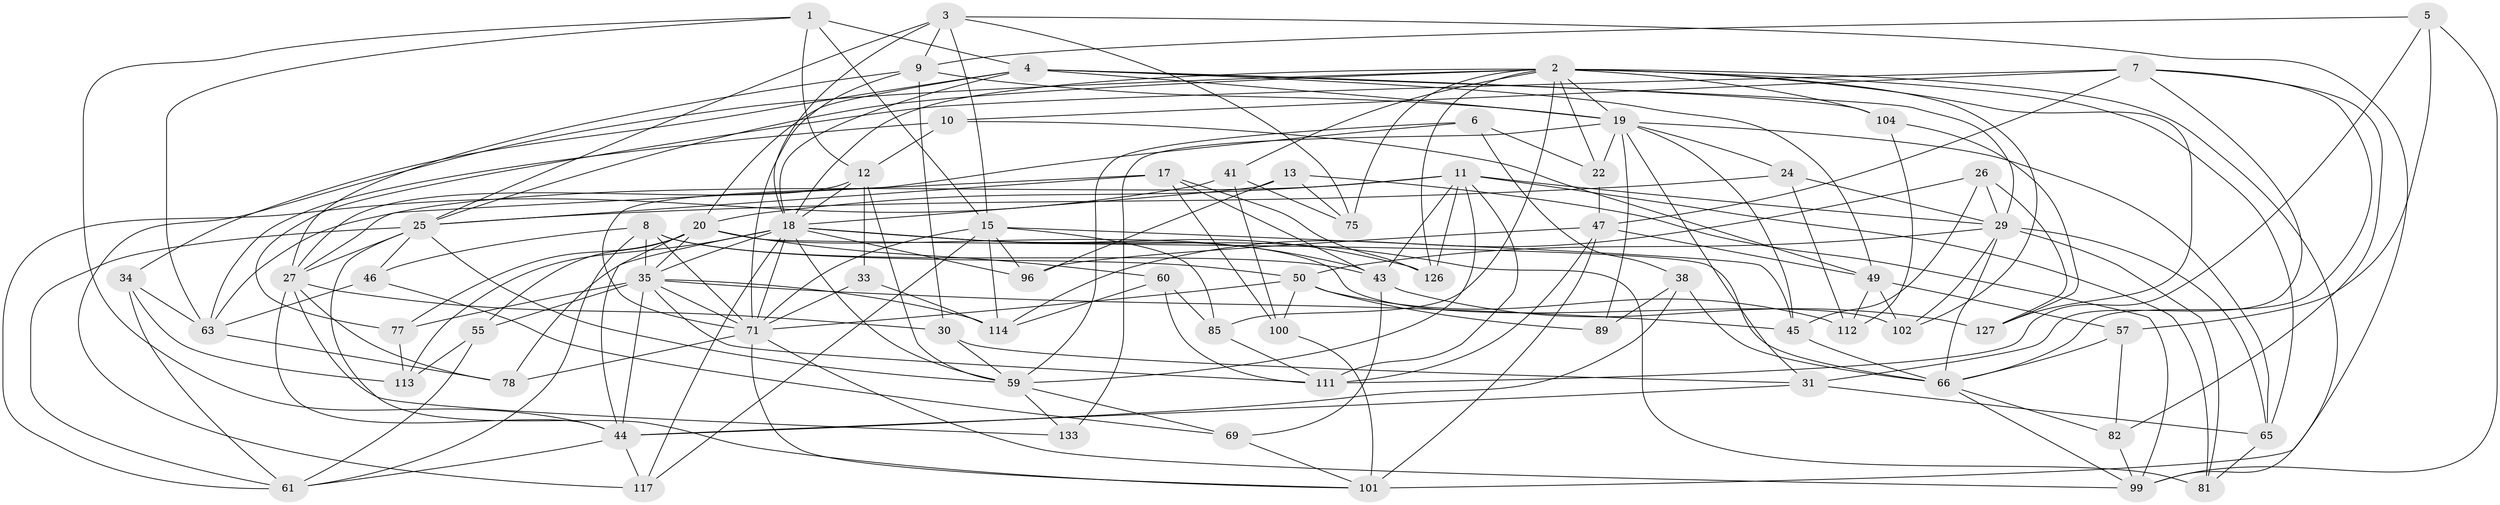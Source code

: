 // original degree distribution, {4: 1.0}
// Generated by graph-tools (version 1.1) at 2025/16/03/09/25 04:16:44]
// undirected, 69 vertices, 195 edges
graph export_dot {
graph [start="1"]
  node [color=gray90,style=filled];
  1 [super="+42"];
  2 [super="+53+23"];
  3 [super="+14"];
  4 [super="+80"];
  5;
  6;
  7 [super="+16"];
  8 [super="+37"];
  9 [super="+58"];
  10;
  11 [super="+52"];
  12 [super="+21"];
  13;
  15 [super="+107+136"];
  17 [super="+121"];
  18 [super="+73+28"];
  19 [super="+40+74+32"];
  20 [super="+54+129+51"];
  22;
  24;
  25 [super="+36"];
  26;
  27 [super="+76+62"];
  29 [super="+95+39+83"];
  30;
  31 [super="+90"];
  33;
  34;
  35 [super="+110+79"];
  38;
  41;
  43 [super="+72"];
  44 [super="+137+48"];
  45 [super="+132"];
  46;
  47 [super="+120"];
  49 [super="+67"];
  50 [super="+108"];
  55;
  57;
  59 [super="+88+64"];
  60;
  61 [super="+98"];
  63 [super="+122"];
  65 [super="+93"];
  66 [super="+92+97"];
  69;
  71 [super="+86+118"];
  75;
  77;
  78;
  81;
  82;
  85;
  89;
  96;
  99 [super="+130"];
  100;
  101 [super="+123"];
  102;
  104;
  111 [super="+116"];
  112;
  113;
  114 [super="+125"];
  117;
  126;
  127;
  133;
  1 -- 63;
  1 -- 15;
  1 -- 4 [weight=2];
  1 -- 12;
  1 -- 44;
  2 -- 41;
  2 -- 104;
  2 -- 65;
  2 -- 127;
  2 -- 99;
  2 -- 102;
  2 -- 75;
  2 -- 18;
  2 -- 117;
  2 -- 22;
  2 -- 85;
  2 -- 126;
  2 -- 25;
  2 -- 19;
  3 -- 101;
  3 -- 75;
  3 -- 9;
  3 -- 15;
  3 -- 18;
  3 -- 25;
  4 -- 20;
  4 -- 18 [weight=2];
  4 -- 34;
  4 -- 19;
  4 -- 104;
  4 -- 49;
  4 -- 29;
  5 -- 111;
  5 -- 57;
  5 -- 99;
  5 -- 9;
  6 -- 59;
  6 -- 38;
  6 -- 22;
  6 -- 71;
  7 -- 82;
  7 -- 66;
  7 -- 10;
  7 -- 77;
  7 -- 47;
  7 -- 31;
  8 -- 61;
  8 -- 50;
  8 -- 46;
  8 -- 71;
  8 -- 35;
  8 -- 43;
  9 -- 30;
  9 -- 71;
  9 -- 19;
  9 -- 27;
  10 -- 12;
  10 -- 49;
  10 -- 63;
  11 -- 81;
  11 -- 126;
  11 -- 111;
  11 -- 29;
  11 -- 20;
  11 -- 43;
  11 -- 59;
  11 -- 63;
  12 -- 18;
  12 -- 33;
  12 -- 27;
  12 -- 59;
  13 -- 99;
  13 -- 96;
  13 -- 75;
  13 -- 18;
  15 -- 45;
  15 -- 117;
  15 -- 85;
  15 -- 71;
  15 -- 96;
  15 -- 114;
  17 -- 25 [weight=2];
  17 -- 100;
  17 -- 27;
  17 -- 43;
  17 -- 126;
  18 -- 43;
  18 -- 113;
  18 -- 96;
  18 -- 71;
  18 -- 78;
  18 -- 81;
  18 -- 117;
  18 -- 126;
  18 -- 59;
  18 -- 35;
  19 -- 89 [weight=2];
  19 -- 133 [weight=2];
  19 -- 22;
  19 -- 31;
  19 -- 24;
  19 -- 45;
  19 -- 65;
  20 -- 66 [weight=2];
  20 -- 55;
  20 -- 102;
  20 -- 77;
  20 -- 60;
  20 -- 35;
  20 -- 44;
  22 -- 47;
  24 -- 112;
  24 -- 29;
  24 -- 25;
  25 -- 101;
  25 -- 61;
  25 -- 27;
  25 -- 46;
  25 -- 59;
  26 -- 114;
  26 -- 45;
  26 -- 127;
  26 -- 29;
  27 -- 78;
  27 -- 30;
  27 -- 44;
  27 -- 133;
  29 -- 65;
  29 -- 102;
  29 -- 81;
  29 -- 66 [weight=2];
  29 -- 50;
  30 -- 31;
  30 -- 59;
  31 -- 65 [weight=2];
  31 -- 44;
  33 -- 114 [weight=2];
  33 -- 71;
  34 -- 61;
  34 -- 113;
  34 -- 63;
  35 -- 71 [weight=2];
  35 -- 45 [weight=2];
  35 -- 114;
  35 -- 55;
  35 -- 77;
  35 -- 111;
  35 -- 44;
  38 -- 89;
  38 -- 66;
  38 -- 44;
  41 -- 100;
  41 -- 75;
  41 -- 61;
  43 -- 69;
  43 -- 127;
  44 -- 117;
  44 -- 61;
  45 -- 66;
  46 -- 69;
  46 -- 63;
  47 -- 49;
  47 -- 101;
  47 -- 111;
  47 -- 96;
  49 -- 102;
  49 -- 57;
  49 -- 112;
  50 -- 112;
  50 -- 100;
  50 -- 89;
  50 -- 71;
  55 -- 113;
  55 -- 61;
  57 -- 82;
  57 -- 66;
  59 -- 69;
  59 -- 133;
  60 -- 85;
  60 -- 114;
  60 -- 111;
  63 -- 78;
  65 -- 81;
  66 -- 99;
  66 -- 82;
  69 -- 101;
  71 -- 101;
  71 -- 78;
  71 -- 99;
  77 -- 113;
  82 -- 99;
  85 -- 111;
  100 -- 101;
  104 -- 127;
  104 -- 112;
}
